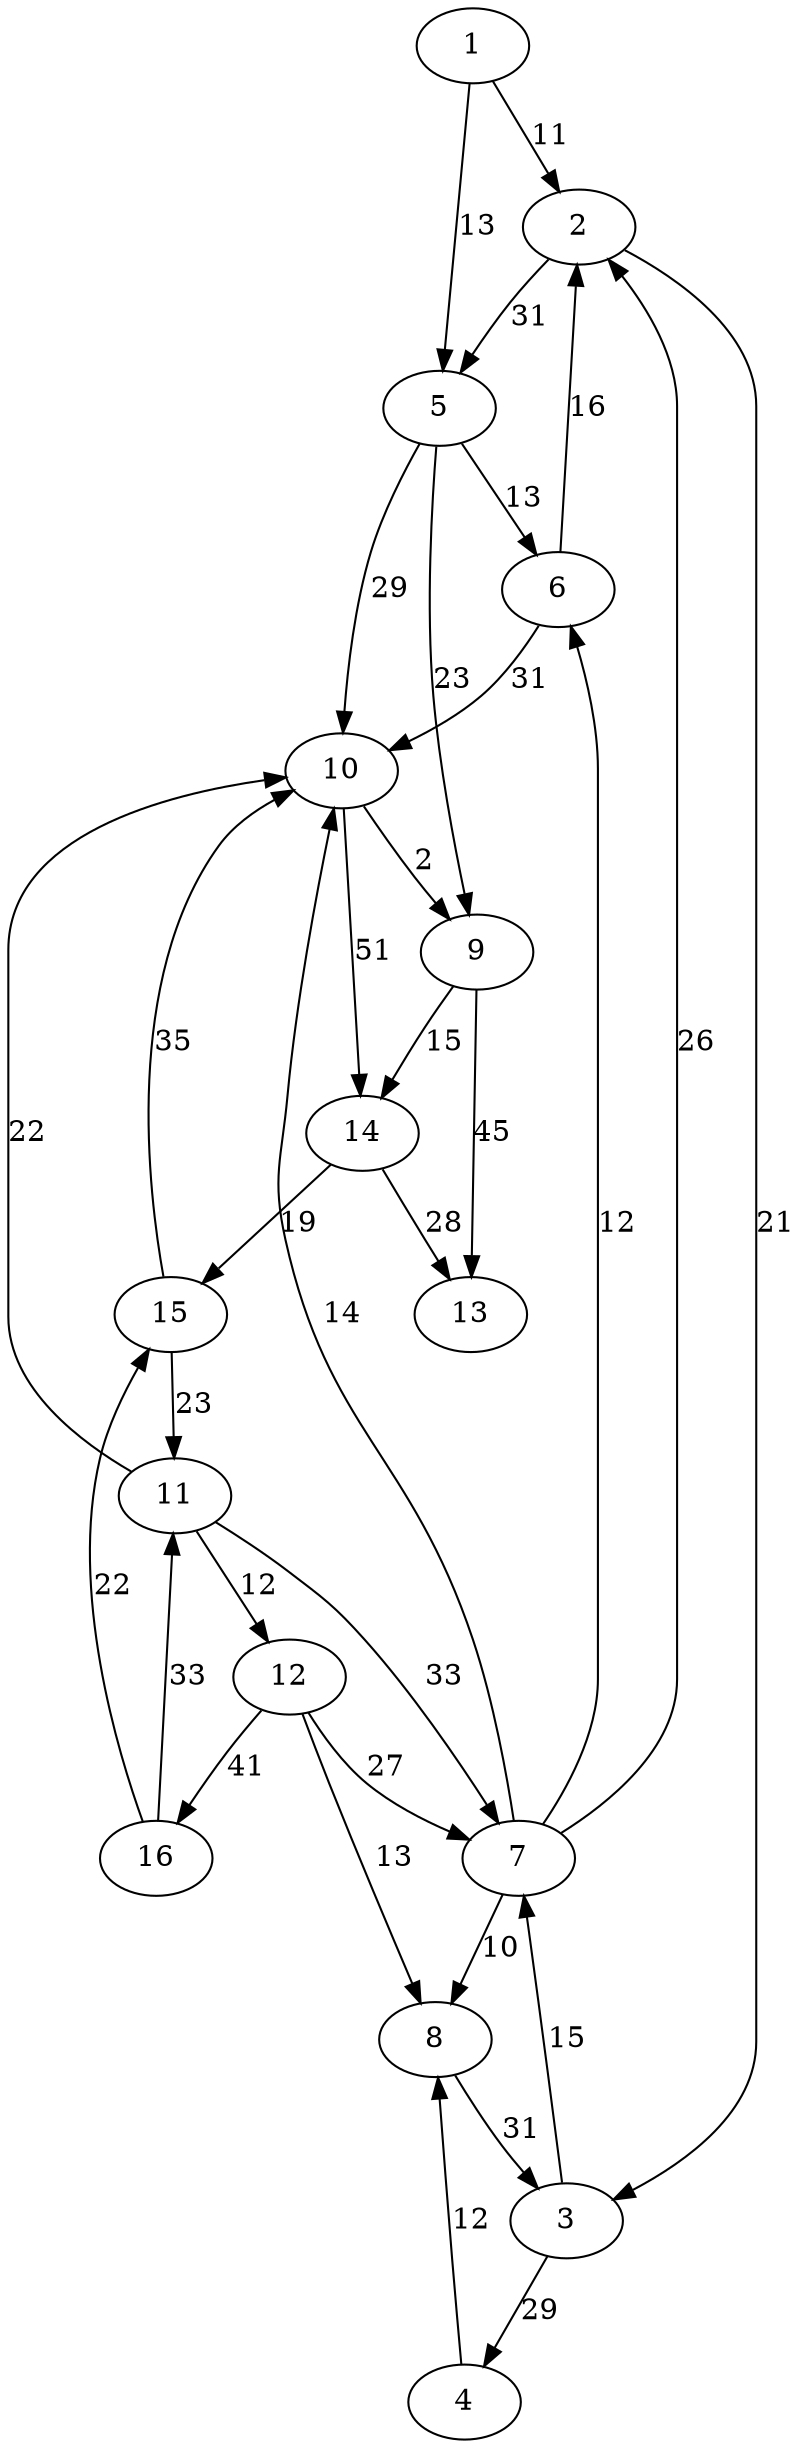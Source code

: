 digraph {
     1  ->    2 [label="11"];
     1  ->    5 [label="13"];
     2  ->    3 [label="21"];
     2  ->    5 [label="31"];
     3  ->    7 [label="15"];
     3  ->    4 [label="29"];
     4  ->    8 [label="12"];
     5  ->    6 [label="13"];
     5  ->    9 [label="23"];
     5  ->   10 [label="29"];
     6  ->    2 [label="16"];
     6  ->   10 [label="31"];
     7  ->    8 [label="10"];
     7  ->    6 [label="12"];
     7  ->   10 [label="14"];
     7  ->    2 [label="26"];
     8  ->    3 [label="31"];
     9  ->   14 [label="15"];
     9  ->   13 [label="45"];
    10  ->    9 [label="2"];
    10  ->   14 [label="51"];
    11  ->   12 [label="12"];
    11  ->   10 [label="22"];
    11  ->    7 [label="33"];
    12  ->    8 [label="13"];
    12  ->    7 [label="27"];
    12  ->   16 [label="41"];
    14  ->   15 [label="19"];
    14  ->   13 [label="28"];
    15  ->   11 [label="23"];
    15  ->   10 [label="35"];
    16  ->   15 [label="22"];
    16  ->   11 [label="33"];
}
